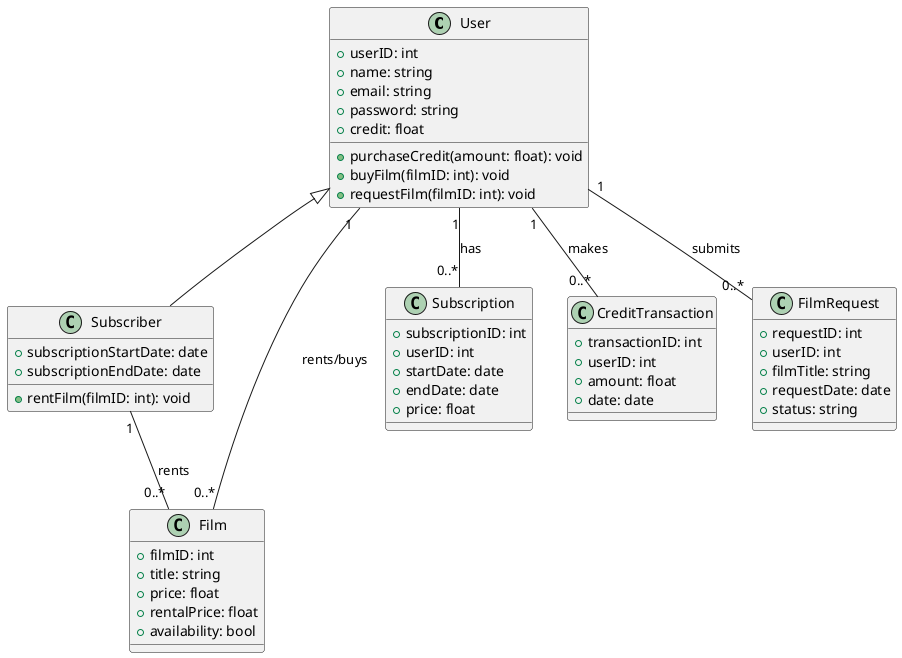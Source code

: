 @startuml
class User {
  +userID: int
  +name: string
  +email: string
  +password: string
  +credit: float
  +purchaseCredit(amount: float): void
  +buyFilm(filmID: int): void
  +requestFilm(filmID: int): void
}

class Subscriber {
  +subscriptionStartDate: date
  +subscriptionEndDate: date
  +rentFilm(filmID: int): void
}

User <|-- Subscriber

class Film {
  +filmID: int
  +title: string
  +price: float
  +rentalPrice: float
  +availability: bool
}

class Subscription {
  +subscriptionID: int
  +userID: int
  +startDate: date
  +endDate: date
  +price: float
}

class CreditTransaction {
  +transactionID: int
  +userID: int
  +amount: float
  +date: date
}

class FilmRequest {
  +requestID: int
  +userID: int
  +filmTitle: string
  +requestDate: date
  +status: string
}

User "1" -- "0..*" CreditTransaction: makes
User "1" -- "0..*" Subscription: has
User "1" -- "0..*" FilmRequest: submits
User "1" -- "0..*" Film: rents/buys

Subscriber "1" -- "0..*" Film: rents

@enduml
